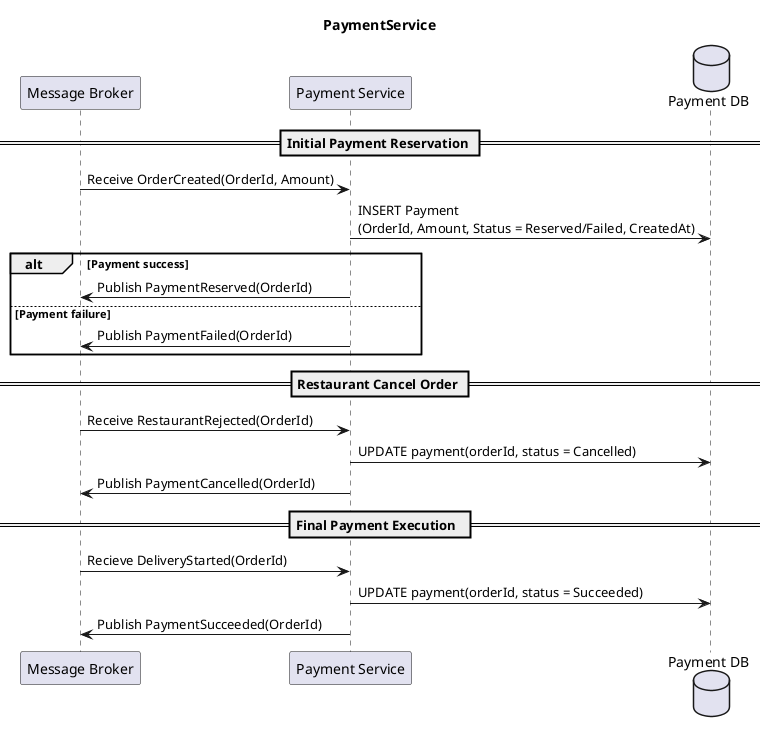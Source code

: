 ﻿@startuml PaymentService

title PaymentService

participant "Message Broker" as MQ
participant "Payment Service" as PS
database "Payment DB" as DB

== Initial Payment Reservation ==


MQ -> PS : Receive OrderCreated(OrderId, Amount)
PS -> DB : INSERT Payment\n(OrderId, Amount, Status = Reserved/Failed, CreatedAt)
alt Payment success
    PS -> MQ : Publish PaymentReserved(OrderId)
else Payment failure
    PS -> MQ : Publish PaymentFailed(OrderId)
end

== Restaurant Cancel Order ==

    MQ -> PS : Receive RestaurantRejected(OrderId)
    PS -> DB : UPDATE payment(orderId, status = Cancelled)
    PS -> MQ : Publish PaymentCancelled(OrderId)


== Final Payment Execution  ==

MQ -> PS : Recieve DeliveryStarted(OrderId)
PS -> DB : UPDATE payment(orderId, status = Succeeded)
PS -> MQ : Publish PaymentSucceeded(OrderId)

@enduml
